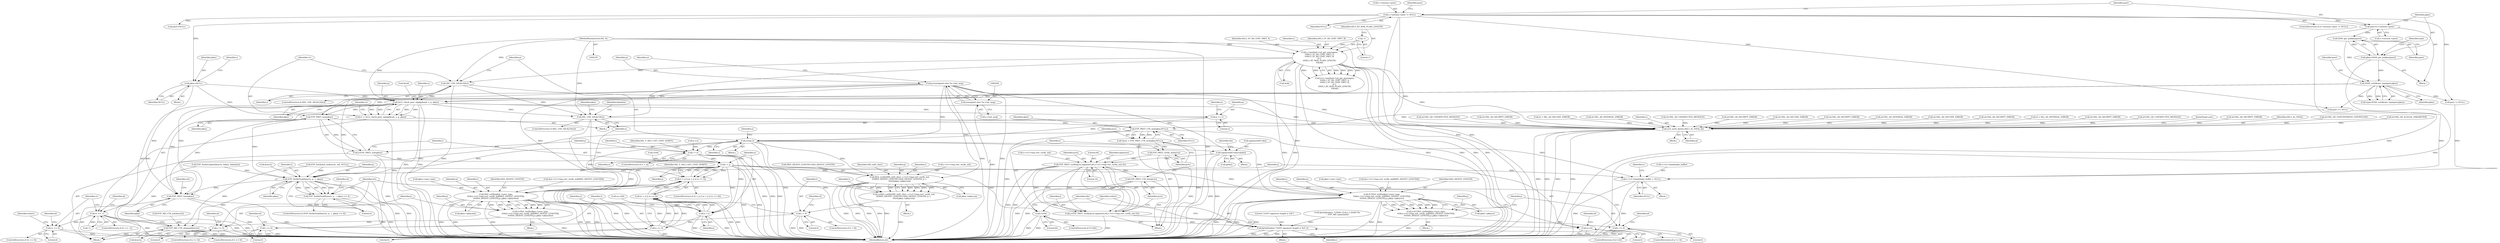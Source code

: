 digraph "0_openssl_1421e0c584ae9120ca1b88098f13d6d2e90b83a3@pointer" {
"1000297" [label="(Call,tls12_check_peer_sigalg(&md, s, p, pkey))"];
"1000291" [label="(Call,SSL_USE_SIGALGS(s))"];
"1000137" [label="(Call,s->method->ssl_get_message(s,\n\t\tSSL3_ST_SR_CERT_VRFY_A,\n\t\tSSL3_ST_SR_CERT_VRFY_B,\n\t\t-1,\n\t\tSSL3_RT_MAX_PLAIN_LENGTH,\n\t\t&ok))"];
"1000106" [label="(MethodParameterIn,SSL *s)"];
"1000141" [label="(Call,-1)"];
"1000261" [label="(Call,p=(unsigned char *)s->init_msg)"];
"1000263" [label="(Call,(unsigned char *)s->init_msg)"];
"1000183" [label="(Call,pkey=NULL)"];
"1000154" [label="(Call,s->session->peer != NULL)"];
"1000175" [label="(Call,X509_certificate_type(peer,pkey))"];
"1000171" [label="(Call,X509_get_pubkey(peer))"];
"1000162" [label="(Call,peer=s->session->peer)"];
"1000169" [label="(Call,pkey=X509_get_pubkey(peer))"];
"1000295" [label="(Call,rv = tls12_check_peer_sigalg(&md, s, p, pkey))"];
"1000304" [label="(Call,rv == -1)"];
"1000315" [label="(Call,rv == 0)"];
"1000328" [label="(Call,p += 2)"];
"1000334" [label="(Call,n2s(p,i))"];
"1000341" [label="(Call,i > n)"];
"1000358" [label="(Call,i > j)"];
"1000357" [label="(Call,(i > j) || (n > j) || (n <= 0))"];
"1000362" [label="(Call,n > j)"];
"1000361" [label="(Call,(n > j) || (n <= 0))"];
"1000365" [label="(Call,n <= 0)"];
"1000436" [label="(Call,EVP_VerifyFinal(&mctx, p , i, pkey))"];
"1000435" [label="(Call,EVP_VerifyFinal(&mctx, p , i, pkey) <= 0)"];
"1000720" [label="(Call,EVP_MD_CTX_cleanup(&mctx))"];
"1000723" [label="(Call,EVP_PKEY_free(pkey))"];
"1000461" [label="(Call,RSA_verify(NID_md5_sha1, s->s3->tmp.cert_verify_md,\n\t\t\tMD5_DIGEST_LENGTH+SHA_DIGEST_LENGTH, p, i, \n\t\t\t\t\t\t\tpkey->pkey.rsa))"];
"1000459" [label="(Call,i=RSA_verify(NID_md5_sha1, s->s3->tmp.cert_verify_md,\n\t\t\tMD5_DIGEST_LENGTH+SHA_DIGEST_LENGTH, p, i, \n\t\t\t\t\t\t\tpkey->pkey.rsa))"];
"1000481" [label="(Call,i < 0)"];
"1000493" [label="(Call,i == 0)"];
"1000514" [label="(Call,DSA_verify(pkey->save_type,\n\t\t\t&(s->s3->tmp.cert_verify_md[MD5_DIGEST_LENGTH]),\n\t\t\tSHA_DIGEST_LENGTH,p,i,pkey->pkey.dsa))"];
"1000512" [label="(Call,j=DSA_verify(pkey->save_type,\n\t\t\t&(s->s3->tmp.cert_verify_md[MD5_DIGEST_LENGTH]),\n\t\t\tSHA_DIGEST_LENGTH,p,i,pkey->pkey.dsa))"];
"1000537" [label="(Call,j <= 0)"];
"1000558" [label="(Call,ECDSA_verify(pkey->save_type,\n\t\t\t&(s->s3->tmp.cert_verify_md[MD5_DIGEST_LENGTH]),\n\t\t\tSHA_DIGEST_LENGTH,p,i,pkey->pkey.ec))"];
"1000556" [label="(Call,j=ECDSA_verify(pkey->save_type,\n\t\t\t&(s->s3->tmp.cert_verify_md[MD5_DIGEST_LENGTH]),\n\t\t\tSHA_DIGEST_LENGTH,p,i,pkey->pkey.ec))"];
"1000581" [label="(Call,j <= 0)"];
"1000617" [label="(Call,i!=64)"];
"1000621" [label="(Call,fprintf(stderr,\"GOST signature length is %d\",i))"];
"1000635" [label="(Call,signature[63-idx]=p[idx])"];
"1000646" [label="(Call,EVP_PKEY_verify(pctx,signature,64,s->s3->tmp.cert_verify_md,32))"];
"1000644" [label="(Call,j=EVP_PKEY_verify(pctx,signature,64,s->s3->tmp.cert_verify_md,32))"];
"1000661" [label="(Call,j<=0)"];
"1000658" [label="(Call,EVP_PKEY_CTX_free(pctx))"];
"1000354" [label="(Call,EVP_PKEY_size(pkey))"];
"1000352" [label="(Call,j=EVP_PKEY_size(pkey))"];
"1000611" [label="(Call,EVP_PKEY_CTX_new(pkey,NULL))"];
"1000609" [label="(Call,*pctx = EVP_PKEY_CTX_new(pkey,NULL))"];
"1000614" [label="(Call,EVP_PKEY_verify_init(pctx))"];
"1000706" [label="(Call,s->s3->handshake_buffer = NULL)"];
"1000377" [label="(Call,SSL_USE_SIGALGS(s))"];
"1000688" [label="(Call,ssl3_send_alert(s,SSL3_AL_FATAL,al))"];
"1000305" [label="(Identifier,rv)"];
"1000177" [label="(Identifier,pkey)"];
"1000342" [label="(Identifier,i)"];
"1000316" [label="(Identifier,rv)"];
"1000688" [label="(Call,ssl3_send_alert(s,SSL3_AL_FATAL,al))"];
"1000230" [label="(Call,al=SSL_AD_UNEXPECTED_MESSAGE)"];
"1000480" [label="(ControlStructure,if (i < 0))"];
"1000153" [label="(ControlStructure,if (s->session->peer != NULL))"];
"1000358" [label="(Call,i > j)"];
"1000645" [label="(Identifier,j)"];
"1000295" [label="(Call,rv = tls12_check_peer_sigalg(&md, s, p, pkey))"];
"1000493" [label="(Call,i == 0)"];
"1000699" [label="(Block,)"];
"1000712" [label="(Identifier,NULL)"];
"1000485" [label="(Call,al=SSL_AD_DECRYPT_ERROR)"];
"1000458" [label="(Block,)"];
"1000372" [label="(Call,al=SSL_AD_DECODE_ERROR)"];
"1000360" [label="(Identifier,j)"];
"1000556" [label="(Call,j=ECDSA_verify(pkey->save_type,\n\t\t\t&(s->s3->tmp.cert_verify_md[MD5_DIGEST_LENGTH]),\n\t\t\tSHA_DIGEST_LENGTH,p,i,pkey->pkey.ec))"];
"1000171" [label="(Call,X509_get_pubkey(peer))"];
"1000154" [label="(Call,s->session->peer != NULL)"];
"1000376" [label="(ControlStructure,if (SSL_USE_SIGALGS(s)))"];
"1000541" [label="(Call,al=SSL_AD_DECRYPT_ERROR)"];
"1000580" [label="(ControlStructure,if (j <= 0))"];
"1000512" [label="(Call,j=DSA_verify(pkey->save_type,\n\t\t\t&(s->s3->tmp.cert_verify_md[MD5_DIGEST_LENGTH]),\n\t\t\tSHA_DIGEST_LENGTH,p,i,pkey->pkey.dsa))"];
"1000354" [label="(Call,EVP_PKEY_size(pkey))"];
"1000415" [label="(Call,EVP_VerifyInit_ex(&mctx, md, NULL))"];
"1000663" [label="(Literal,0)"];
"1000172" [label="(Identifier,peer)"];
"1000265" [label="(Call,s->init_msg)"];
"1000460" [label="(Identifier,i)"];
"1000304" [label="(Call,rv == -1)"];
"1000627" [label="(Identifier,idx)"];
"1000403" [label="(Call,al=SSL_AD_INTERNAL_ERROR)"];
"1000462" [label="(Identifier,NID_md5_sha1)"];
"1000285" [label="(Call,i=64)"];
"1000293" [label="(Block,)"];
"1000612" [label="(Identifier,pkey)"];
"1000445" [label="(Identifier,al)"];
"1000514" [label="(Call,DSA_verify(pkey->save_type,\n\t\t\t&(s->s3->tmp.cert_verify_md[MD5_DIGEST_LENGTH]),\n\t\t\tSHA_DIGEST_LENGTH,p,i,pkey->pkey.dsa))"];
"1000494" [label="(Identifier,i)"];
"1000536" [label="(ControlStructure,if (j <= 0))"];
"1000666" [label="(Identifier,al)"];
"1000180" [label="(Call,peer=NULL)"];
"1000648" [label="(Identifier,signature)"];
"1000686" [label="(Block,)"];
"1000378" [label="(Identifier,s)"];
"1000624" [label="(Identifier,i)"];
"1000473" [label="(Identifier,p)"];
"1000359" [label="(Identifier,i)"];
"1000361" [label="(Call,(n > j) || (n <= 0))"];
"1000623" [label="(Literal,\"GOST signature length is %d\")"];
"1000455" [label="(Identifier,pkey)"];
"1000727" [label="(MethodReturn,int)"];
"1000498" [label="(Identifier,al)"];
"1000142" [label="(Literal,1)"];
"1000184" [label="(Identifier,pkey)"];
"1000320" [label="(Identifier,al)"];
"1000357" [label="(Call,(i > j) || (n > j) || (n <= 0))"];
"1000621" [label="(Call,fprintf(stderr,\"GOST signature length is %d\",i))"];
"1000605" [label="(Block,)"];
"1000329" [label="(Identifier,p)"];
"1000135" [label="(Call,n=s->method->ssl_get_message(s,\n\t\tSSL3_ST_SR_CERT_VRFY_A,\n\t\tSSL3_ST_SR_CERT_VRFY_B,\n\t\t-1,\n\t\tSSL3_RT_MAX_PLAIN_LENGTH,\n\t\t&ok))"];
"1000706" [label="(Call,s->s3->handshake_buffer = NULL)"];
"1000461" [label="(Call,RSA_verify(NID_md5_sha1, s->s3->tmp.cert_verify_md,\n\t\t\tMD5_DIGEST_LENGTH+SHA_DIGEST_LENGTH, p, i, \n\t\t\t\t\t\t\tpkey->pkey.rsa))"];
"1000542" [label="(Identifier,al)"];
"1000618" [label="(Identifier,i)"];
"1000658" [label="(Call,EVP_PKEY_CTX_free(pctx))"];
"1000572" [label="(Identifier,SHA_DIGEST_LENGTH)"];
"1000335" [label="(Identifier,p)"];
"1000262" [label="(Identifier,p)"];
"1000615" [label="(Identifier,pctx)"];
"1000614" [label="(Call,EVP_PKEY_verify_init(pctx))"];
"1000183" [label="(Call,pkey=NULL)"];
"1000495" [label="(Literal,0)"];
"1000574" [label="(Identifier,i)"];
"1000511" [label="(Block,)"];
"1000636" [label="(Call,signature[63-idx])"];
"1000348" [label="(Call,al=SSL_AD_DECODE_ERROR)"];
"1000271" [label="(Identifier,n)"];
"1000303" [label="(ControlStructure,if (rv == -1))"];
"1000366" [label="(Identifier,n)"];
"1000682" [label="(Identifier,ret)"];
"1000314" [label="(ControlStructure,if (rv == 0))"];
"1000635" [label="(Call,signature[63-idx]=p[idx])"];
"1000660" [label="(ControlStructure,if (j<=0))"];
"1000317" [label="(Literal,0)"];
"1000139" [label="(Identifier,SSL3_ST_SR_CERT_VRFY_A)"];
"1000310" [label="(Identifier,al)"];
"1000531" [label="(Call,pkey->pkey.dsa)"];
"1000315" [label="(Call,rv == 0)"];
"1000575" [label="(Call,pkey->pkey.ec)"];
"1000173" [label="(Call,type=X509_certificate_type(peer,pkey))"];
"1000573" [label="(Identifier,p)"];
"1000421" [label="(Call,EVP_VerifyUpdate(&mctx, hdata, hdatalen))"];
"1000324" [label="(Identifier,stderr)"];
"1000296" [label="(Identifier,rv)"];
"1000270" [label="(Call,n==64)"];
"1000332" [label="(Identifier,n)"];
"1000343" [label="(Identifier,n)"];
"1000609" [label="(Call,*pctx = EVP_PKEY_CTX_new(pkey,NULL))"];
"1000338" [label="(Identifier,n)"];
"1000665" [label="(Call,al=SSL_AD_DECRYPT_ERROR)"];
"1000650" [label="(Call,s->s3->tmp.cert_verify_md)"];
"1000161" [label="(Block,)"];
"1000346" [label="(Identifier,SSL_F_SSL3_GET_CERT_VERIFY)"];
"1000610" [label="(Identifier,pctx)"];
"1000336" [label="(Identifier,i)"];
"1000557" [label="(Identifier,j)"];
"1000309" [label="(Call,al = SSL_AD_INTERNAL_ERROR)"];
"1000323" [label="(Call,fprintf(stderr, \"USING TLSv1.2 HASH %s\n\", EVP_MD_name(md)))"];
"1000289" [label="(Block,)"];
"1000647" [label="(Identifier,pctx)"];
"1000724" [label="(Identifier,pkey)"];
"1000353" [label="(Identifier,j)"];
"1000649" [label="(Literal,64)"];
"1000716" [label="(Identifier,s)"];
"1000497" [label="(Call,al=SSL_AD_DECRYPT_ERROR)"];
"1000174" [label="(Identifier,type)"];
"1000175" [label="(Call,X509_certificate_type(peer,pkey))"];
"1000211" [label="(Call,al=SSL_AD_UNEXPECTED_MESSAGE)"];
"1000644" [label="(Call,j=EVP_PKEY_verify(pctx,signature,64,s->s3->tmp.cert_verify_md,32))"];
"1000106" [label="(MethodParameterIn,SSL *s)"];
"1000723" [label="(Call,EVP_PKEY_free(pkey))"];
"1000185" [label="(Identifier,NULL)"];
"1000726" [label="(Identifier,ret)"];
"1000475" [label="(Call,pkey->pkey.rsa)"];
"1000474" [label="(Identifier,i)"];
"1000370" [label="(Identifier,SSL_F_SSL3_GET_CERT_VERIFY)"];
"1000340" [label="(ControlStructure,if (i > n))"];
"1000583" [label="(Literal,0)"];
"1000620" [label="(Block,)"];
"1000692" [label="(JumpTarget,end:)"];
"1000539" [label="(Literal,0)"];
"1000585" [label="(Call,al=SSL_AD_DECRYPT_ERROR)"];
"1000292" [label="(Identifier,s)"];
"1000463" [label="(Call,s->s3->tmp.cert_verify_md)"];
"1000690" [label="(Identifier,SSL3_AL_FATAL)"];
"1000529" [label="(Identifier,p)"];
"1000302" [label="(Identifier,pkey)"];
"1000162" [label="(Call,peer=s->session->peer)"];
"1000513" [label="(Identifier,j)"];
"1000367" [label="(Literal,0)"];
"1000297" [label="(Call,tls12_check_peer_sigalg(&md, s, p, pkey))"];
"1000301" [label="(Identifier,p)"];
"1000470" [label="(Call,MD5_DIGEST_LENGTH+SHA_DIGEST_LENGTH)"];
"1000486" [label="(Identifier,al)"];
"1000677" [label="(Call,al=SSL_AD_UNSUPPORTED_CERTIFICATE)"];
"1000616" [label="(ControlStructure,if (i!=64))"];
"1000291" [label="(Call,SSL_USE_SIGALGS(s))"];
"1000721" [label="(Call,&mctx)"];
"1000439" [label="(Identifier,p)"];
"1000530" [label="(Identifier,i)"];
"1000633" [label="(Identifier,idx)"];
"1000141" [label="(Call,-1)"];
"1000191" [label="(Identifier,s)"];
"1000169" [label="(Call,pkey=X509_get_pubkey(peer))"];
"1000341" [label="(Call,i > n)"];
"1000437" [label="(Call,&mctx)"];
"1000492" [label="(ControlStructure,if (i == 0))"];
"1000528" [label="(Identifier,SHA_DIGEST_LENGTH)"];
"1000207" [label="(Call,peer != NULL)"];
"1000483" [label="(Literal,0)"];
"1000377" [label="(Call,SSL_USE_SIGALGS(s))"];
"1000558" [label="(Call,ECDSA_verify(pkey->save_type,\n\t\t\t&(s->s3->tmp.cert_verify_md[MD5_DIGEST_LENGTH]),\n\t\t\tSHA_DIGEST_LENGTH,p,i,pkey->pkey.ec))"];
"1000337" [label="(Call,n-=2)"];
"1000160" [label="(Identifier,NULL)"];
"1000537" [label="(Call,j <= 0)"];
"1000382" [label="(Identifier,hdatalen)"];
"1000107" [label="(Block,)"];
"1000356" [label="(ControlStructure,if ((i > j) || (n > j) || (n <= 0)))"];
"1000657" [label="(Literal,32)"];
"1000362" [label="(Call,n > j)"];
"1000181" [label="(Identifier,peer)"];
"1000138" [label="(Identifier,s)"];
"1000622" [label="(Identifier,stderr)"];
"1000586" [label="(Identifier,al)"];
"1000661" [label="(Call,j<=0)"];
"1000662" [label="(Identifier,j)"];
"1000243" [label="(Call,al=SSL_AD_ILLEGAL_PARAMETER)"];
"1000155" [label="(Call,s->session->peer)"];
"1000290" [label="(ControlStructure,if (SSL_USE_SIGALGS(s)))"];
"1000352" [label="(Call,j=EVP_PKEY_size(pkey))"];
"1000132" [label="(Call,EVP_MD_CTX_init(&mctx))"];
"1000611" [label="(Call,EVP_PKEY_CTX_new(pkey,NULL))"];
"1000440" [label="(Identifier,i)"];
"1000559" [label="(Call,pkey->save_type)"];
"1000720" [label="(Call,EVP_MD_CTX_cleanup(&mctx))"];
"1000334" [label="(Call,n2s(p,i))"];
"1000176" [label="(Identifier,peer)"];
"1000261" [label="(Call,p=(unsigned char *)s->init_msg)"];
"1000263" [label="(Call,(unsigned char *)s->init_msg)"];
"1000330" [label="(Literal,2)"];
"1000257" [label="(Call,al=SSL_AD_UNEXPECTED_MESSAGE)"];
"1000365" [label="(Call,n <= 0)"];
"1000459" [label="(Call,i=RSA_verify(NID_md5_sha1, s->s3->tmp.cert_verify_md,\n\t\t\tMD5_DIGEST_LENGTH+SHA_DIGEST_LENGTH, p, i, \n\t\t\t\t\t\t\tpkey->pkey.rsa))"];
"1000646" [label="(Call,EVP_PKEY_verify(pctx,signature,64,s->s3->tmp.cert_verify_md,32))"];
"1000444" [label="(Call,al=SSL_AD_DECRYPT_ERROR)"];
"1000163" [label="(Identifier,peer)"];
"1000482" [label="(Identifier,i)"];
"1000581" [label="(Call,j <= 0)"];
"1000436" [label="(Call,EVP_VerifyFinal(&mctx, p , i, pkey))"];
"1000328" [label="(Call,p += 2)"];
"1000140" [label="(Identifier,SSL3_ST_SR_CERT_VRFY_B)"];
"1000137" [label="(Call,s->method->ssl_get_message(s,\n\t\tSSL3_ST_SR_CERT_VRFY_A,\n\t\tSSL3_ST_SR_CERT_VRFY_B,\n\t\t-1,\n\t\tSSL3_RT_MAX_PLAIN_LENGTH,\n\t\t&ok))"];
"1000562" [label="(Call,&(s->s3->tmp.cert_verify_md[MD5_DIGEST_LENGTH]))"];
"1000691" [label="(Identifier,al)"];
"1000518" [label="(Call,&(s->s3->tmp.cert_verify_md[MD5_DIGEST_LENGTH]))"];
"1000298" [label="(Call,&md)"];
"1000617" [label="(Call,i!=64)"];
"1000619" [label="(Literal,64)"];
"1000144" [label="(Call,&ok)"];
"1000434" [label="(ControlStructure,if (EVP_VerifyFinal(&mctx, p , i, pkey) <= 0))"];
"1000179" [label="(Block,)"];
"1000441" [label="(Identifier,pkey)"];
"1000634" [label="(Block,)"];
"1000442" [label="(Literal,0)"];
"1000300" [label="(Identifier,s)"];
"1000319" [label="(Call,al = SSL_AD_DECODE_ERROR)"];
"1000363" [label="(Identifier,n)"];
"1000613" [label="(Identifier,NULL)"];
"1000223" [label="(Call,peer == NULL)"];
"1000164" [label="(Call,s->session->peer)"];
"1000430" [label="(Call,al=SSL_AD_INTERNAL_ERROR)"];
"1000170" [label="(Identifier,pkey)"];
"1000555" [label="(Block,)"];
"1000435" [label="(Call,EVP_VerifyFinal(&mctx, p , i, pkey) <= 0)"];
"1000306" [label="(Call,-1)"];
"1000538" [label="(Identifier,j)"];
"1000689" [label="(Identifier,s)"];
"1000582" [label="(Identifier,j)"];
"1000355" [label="(Identifier,pkey)"];
"1000364" [label="(Identifier,j)"];
"1000707" [label="(Call,s->s3->handshake_buffer)"];
"1000481" [label="(Call,i < 0)"];
"1000515" [label="(Call,pkey->save_type)"];
"1000659" [label="(Identifier,pctx)"];
"1000641" [label="(Call,p[idx])"];
"1000143" [label="(Identifier,SSL3_RT_MAX_PLAIN_LENGTH)"];
"1000297" -> "1000295"  [label="AST: "];
"1000297" -> "1000302"  [label="CFG: "];
"1000298" -> "1000297"  [label="AST: "];
"1000300" -> "1000297"  [label="AST: "];
"1000301" -> "1000297"  [label="AST: "];
"1000302" -> "1000297"  [label="AST: "];
"1000295" -> "1000297"  [label="CFG: "];
"1000297" -> "1000727"  [label="DDG: "];
"1000297" -> "1000727"  [label="DDG: "];
"1000297" -> "1000295"  [label="DDG: "];
"1000297" -> "1000295"  [label="DDG: "];
"1000297" -> "1000295"  [label="DDG: "];
"1000297" -> "1000295"  [label="DDG: "];
"1000291" -> "1000297"  [label="DDG: "];
"1000106" -> "1000297"  [label="DDG: "];
"1000261" -> "1000297"  [label="DDG: "];
"1000183" -> "1000297"  [label="DDG: "];
"1000175" -> "1000297"  [label="DDG: "];
"1000297" -> "1000328"  [label="DDG: "];
"1000297" -> "1000354"  [label="DDG: "];
"1000297" -> "1000377"  [label="DDG: "];
"1000297" -> "1000688"  [label="DDG: "];
"1000297" -> "1000723"  [label="DDG: "];
"1000291" -> "1000290"  [label="AST: "];
"1000291" -> "1000292"  [label="CFG: "];
"1000292" -> "1000291"  [label="AST: "];
"1000296" -> "1000291"  [label="CFG: "];
"1000335" -> "1000291"  [label="CFG: "];
"1000291" -> "1000727"  [label="DDG: "];
"1000137" -> "1000291"  [label="DDG: "];
"1000106" -> "1000291"  [label="DDG: "];
"1000291" -> "1000377"  [label="DDG: "];
"1000291" -> "1000688"  [label="DDG: "];
"1000137" -> "1000135"  [label="AST: "];
"1000137" -> "1000144"  [label="CFG: "];
"1000138" -> "1000137"  [label="AST: "];
"1000139" -> "1000137"  [label="AST: "];
"1000140" -> "1000137"  [label="AST: "];
"1000141" -> "1000137"  [label="AST: "];
"1000143" -> "1000137"  [label="AST: "];
"1000144" -> "1000137"  [label="AST: "];
"1000135" -> "1000137"  [label="CFG: "];
"1000137" -> "1000727"  [label="DDG: "];
"1000137" -> "1000727"  [label="DDG: "];
"1000137" -> "1000727"  [label="DDG: "];
"1000137" -> "1000727"  [label="DDG: "];
"1000137" -> "1000727"  [label="DDG: "];
"1000137" -> "1000727"  [label="DDG: "];
"1000137" -> "1000135"  [label="DDG: "];
"1000137" -> "1000135"  [label="DDG: "];
"1000137" -> "1000135"  [label="DDG: "];
"1000137" -> "1000135"  [label="DDG: "];
"1000137" -> "1000135"  [label="DDG: "];
"1000137" -> "1000135"  [label="DDG: "];
"1000106" -> "1000137"  [label="DDG: "];
"1000141" -> "1000137"  [label="DDG: "];
"1000137" -> "1000377"  [label="DDG: "];
"1000137" -> "1000688"  [label="DDG: "];
"1000106" -> "1000105"  [label="AST: "];
"1000106" -> "1000727"  [label="DDG: "];
"1000106" -> "1000377"  [label="DDG: "];
"1000106" -> "1000688"  [label="DDG: "];
"1000141" -> "1000142"  [label="CFG: "];
"1000142" -> "1000141"  [label="AST: "];
"1000143" -> "1000141"  [label="CFG: "];
"1000261" -> "1000107"  [label="AST: "];
"1000261" -> "1000263"  [label="CFG: "];
"1000262" -> "1000261"  [label="AST: "];
"1000263" -> "1000261"  [label="AST: "];
"1000271" -> "1000261"  [label="CFG: "];
"1000261" -> "1000727"  [label="DDG: "];
"1000261" -> "1000727"  [label="DDG: "];
"1000263" -> "1000261"  [label="DDG: "];
"1000261" -> "1000334"  [label="DDG: "];
"1000261" -> "1000436"  [label="DDG: "];
"1000261" -> "1000461"  [label="DDG: "];
"1000261" -> "1000514"  [label="DDG: "];
"1000261" -> "1000558"  [label="DDG: "];
"1000261" -> "1000635"  [label="DDG: "];
"1000263" -> "1000265"  [label="CFG: "];
"1000264" -> "1000263"  [label="AST: "];
"1000265" -> "1000263"  [label="AST: "];
"1000263" -> "1000727"  [label="DDG: "];
"1000183" -> "1000179"  [label="AST: "];
"1000183" -> "1000185"  [label="CFG: "];
"1000184" -> "1000183"  [label="AST: "];
"1000185" -> "1000183"  [label="AST: "];
"1000191" -> "1000183"  [label="CFG: "];
"1000154" -> "1000183"  [label="DDG: "];
"1000183" -> "1000354"  [label="DDG: "];
"1000183" -> "1000723"  [label="DDG: "];
"1000154" -> "1000153"  [label="AST: "];
"1000154" -> "1000160"  [label="CFG: "];
"1000155" -> "1000154"  [label="AST: "];
"1000160" -> "1000154"  [label="AST: "];
"1000163" -> "1000154"  [label="CFG: "];
"1000181" -> "1000154"  [label="CFG: "];
"1000154" -> "1000727"  [label="DDG: "];
"1000154" -> "1000727"  [label="DDG: "];
"1000154" -> "1000162"  [label="DDG: "];
"1000154" -> "1000180"  [label="DDG: "];
"1000154" -> "1000207"  [label="DDG: "];
"1000154" -> "1000223"  [label="DDG: "];
"1000175" -> "1000173"  [label="AST: "];
"1000175" -> "1000177"  [label="CFG: "];
"1000176" -> "1000175"  [label="AST: "];
"1000177" -> "1000175"  [label="AST: "];
"1000173" -> "1000175"  [label="CFG: "];
"1000175" -> "1000173"  [label="DDG: "];
"1000175" -> "1000173"  [label="DDG: "];
"1000171" -> "1000175"  [label="DDG: "];
"1000169" -> "1000175"  [label="DDG: "];
"1000175" -> "1000207"  [label="DDG: "];
"1000175" -> "1000223"  [label="DDG: "];
"1000175" -> "1000354"  [label="DDG: "];
"1000175" -> "1000723"  [label="DDG: "];
"1000171" -> "1000169"  [label="AST: "];
"1000171" -> "1000172"  [label="CFG: "];
"1000172" -> "1000171"  [label="AST: "];
"1000169" -> "1000171"  [label="CFG: "];
"1000171" -> "1000169"  [label="DDG: "];
"1000162" -> "1000171"  [label="DDG: "];
"1000162" -> "1000161"  [label="AST: "];
"1000162" -> "1000164"  [label="CFG: "];
"1000163" -> "1000162"  [label="AST: "];
"1000164" -> "1000162"  [label="AST: "];
"1000170" -> "1000162"  [label="CFG: "];
"1000162" -> "1000727"  [label="DDG: "];
"1000169" -> "1000161"  [label="AST: "];
"1000170" -> "1000169"  [label="AST: "];
"1000174" -> "1000169"  [label="CFG: "];
"1000169" -> "1000727"  [label="DDG: "];
"1000295" -> "1000293"  [label="AST: "];
"1000296" -> "1000295"  [label="AST: "];
"1000305" -> "1000295"  [label="CFG: "];
"1000295" -> "1000727"  [label="DDG: "];
"1000295" -> "1000304"  [label="DDG: "];
"1000304" -> "1000303"  [label="AST: "];
"1000304" -> "1000306"  [label="CFG: "];
"1000305" -> "1000304"  [label="AST: "];
"1000306" -> "1000304"  [label="AST: "];
"1000310" -> "1000304"  [label="CFG: "];
"1000316" -> "1000304"  [label="CFG: "];
"1000304" -> "1000727"  [label="DDG: "];
"1000304" -> "1000727"  [label="DDG: "];
"1000304" -> "1000727"  [label="DDG: "];
"1000306" -> "1000304"  [label="DDG: "];
"1000304" -> "1000315"  [label="DDG: "];
"1000315" -> "1000314"  [label="AST: "];
"1000315" -> "1000317"  [label="CFG: "];
"1000316" -> "1000315"  [label="AST: "];
"1000317" -> "1000315"  [label="AST: "];
"1000320" -> "1000315"  [label="CFG: "];
"1000324" -> "1000315"  [label="CFG: "];
"1000315" -> "1000727"  [label="DDG: "];
"1000315" -> "1000727"  [label="DDG: "];
"1000328" -> "1000293"  [label="AST: "];
"1000328" -> "1000330"  [label="CFG: "];
"1000329" -> "1000328"  [label="AST: "];
"1000330" -> "1000328"  [label="AST: "];
"1000332" -> "1000328"  [label="CFG: "];
"1000328" -> "1000334"  [label="DDG: "];
"1000334" -> "1000289"  [label="AST: "];
"1000334" -> "1000336"  [label="CFG: "];
"1000335" -> "1000334"  [label="AST: "];
"1000336" -> "1000334"  [label="AST: "];
"1000338" -> "1000334"  [label="CFG: "];
"1000334" -> "1000727"  [label="DDG: "];
"1000334" -> "1000727"  [label="DDG: "];
"1000334" -> "1000341"  [label="DDG: "];
"1000334" -> "1000436"  [label="DDG: "];
"1000334" -> "1000461"  [label="DDG: "];
"1000334" -> "1000514"  [label="DDG: "];
"1000334" -> "1000558"  [label="DDG: "];
"1000334" -> "1000635"  [label="DDG: "];
"1000341" -> "1000340"  [label="AST: "];
"1000341" -> "1000343"  [label="CFG: "];
"1000342" -> "1000341"  [label="AST: "];
"1000343" -> "1000341"  [label="AST: "];
"1000346" -> "1000341"  [label="CFG: "];
"1000353" -> "1000341"  [label="CFG: "];
"1000341" -> "1000727"  [label="DDG: "];
"1000341" -> "1000727"  [label="DDG: "];
"1000341" -> "1000727"  [label="DDG: "];
"1000337" -> "1000341"  [label="DDG: "];
"1000341" -> "1000358"  [label="DDG: "];
"1000341" -> "1000362"  [label="DDG: "];
"1000358" -> "1000357"  [label="AST: "];
"1000358" -> "1000360"  [label="CFG: "];
"1000359" -> "1000358"  [label="AST: "];
"1000360" -> "1000358"  [label="AST: "];
"1000363" -> "1000358"  [label="CFG: "];
"1000357" -> "1000358"  [label="CFG: "];
"1000358" -> "1000727"  [label="DDG: "];
"1000358" -> "1000727"  [label="DDG: "];
"1000358" -> "1000357"  [label="DDG: "];
"1000358" -> "1000357"  [label="DDG: "];
"1000285" -> "1000358"  [label="DDG: "];
"1000352" -> "1000358"  [label="DDG: "];
"1000358" -> "1000362"  [label="DDG: "];
"1000358" -> "1000436"  [label="DDG: "];
"1000358" -> "1000461"  [label="DDG: "];
"1000358" -> "1000514"  [label="DDG: "];
"1000358" -> "1000558"  [label="DDG: "];
"1000358" -> "1000617"  [label="DDG: "];
"1000357" -> "1000356"  [label="AST: "];
"1000357" -> "1000361"  [label="CFG: "];
"1000361" -> "1000357"  [label="AST: "];
"1000370" -> "1000357"  [label="CFG: "];
"1000378" -> "1000357"  [label="CFG: "];
"1000357" -> "1000727"  [label="DDG: "];
"1000357" -> "1000727"  [label="DDG: "];
"1000357" -> "1000727"  [label="DDG: "];
"1000361" -> "1000357"  [label="DDG: "];
"1000361" -> "1000357"  [label="DDG: "];
"1000362" -> "1000361"  [label="AST: "];
"1000362" -> "1000364"  [label="CFG: "];
"1000363" -> "1000362"  [label="AST: "];
"1000364" -> "1000362"  [label="AST: "];
"1000366" -> "1000362"  [label="CFG: "];
"1000361" -> "1000362"  [label="CFG: "];
"1000362" -> "1000727"  [label="DDG: "];
"1000362" -> "1000727"  [label="DDG: "];
"1000362" -> "1000361"  [label="DDG: "];
"1000362" -> "1000361"  [label="DDG: "];
"1000270" -> "1000362"  [label="DDG: "];
"1000362" -> "1000365"  [label="DDG: "];
"1000361" -> "1000365"  [label="CFG: "];
"1000365" -> "1000361"  [label="AST: "];
"1000361" -> "1000727"  [label="DDG: "];
"1000361" -> "1000727"  [label="DDG: "];
"1000365" -> "1000361"  [label="DDG: "];
"1000365" -> "1000361"  [label="DDG: "];
"1000365" -> "1000367"  [label="CFG: "];
"1000366" -> "1000365"  [label="AST: "];
"1000367" -> "1000365"  [label="AST: "];
"1000365" -> "1000727"  [label="DDG: "];
"1000436" -> "1000435"  [label="AST: "];
"1000436" -> "1000441"  [label="CFG: "];
"1000437" -> "1000436"  [label="AST: "];
"1000439" -> "1000436"  [label="AST: "];
"1000440" -> "1000436"  [label="AST: "];
"1000441" -> "1000436"  [label="AST: "];
"1000442" -> "1000436"  [label="CFG: "];
"1000436" -> "1000727"  [label="DDG: "];
"1000436" -> "1000727"  [label="DDG: "];
"1000436" -> "1000435"  [label="DDG: "];
"1000436" -> "1000435"  [label="DDG: "];
"1000436" -> "1000435"  [label="DDG: "];
"1000436" -> "1000435"  [label="DDG: "];
"1000421" -> "1000436"  [label="DDG: "];
"1000415" -> "1000436"  [label="DDG: "];
"1000354" -> "1000436"  [label="DDG: "];
"1000436" -> "1000720"  [label="DDG: "];
"1000436" -> "1000723"  [label="DDG: "];
"1000435" -> "1000434"  [label="AST: "];
"1000435" -> "1000442"  [label="CFG: "];
"1000442" -> "1000435"  [label="AST: "];
"1000445" -> "1000435"  [label="CFG: "];
"1000682" -> "1000435"  [label="CFG: "];
"1000435" -> "1000727"  [label="DDG: "];
"1000435" -> "1000727"  [label="DDG: "];
"1000720" -> "1000107"  [label="AST: "];
"1000720" -> "1000721"  [label="CFG: "];
"1000721" -> "1000720"  [label="AST: "];
"1000724" -> "1000720"  [label="CFG: "];
"1000720" -> "1000727"  [label="DDG: "];
"1000720" -> "1000727"  [label="DDG: "];
"1000421" -> "1000720"  [label="DDG: "];
"1000415" -> "1000720"  [label="DDG: "];
"1000132" -> "1000720"  [label="DDG: "];
"1000723" -> "1000107"  [label="AST: "];
"1000723" -> "1000724"  [label="CFG: "];
"1000724" -> "1000723"  [label="AST: "];
"1000726" -> "1000723"  [label="CFG: "];
"1000723" -> "1000727"  [label="DDG: "];
"1000723" -> "1000727"  [label="DDG: "];
"1000611" -> "1000723"  [label="DDG: "];
"1000354" -> "1000723"  [label="DDG: "];
"1000461" -> "1000459"  [label="AST: "];
"1000461" -> "1000475"  [label="CFG: "];
"1000462" -> "1000461"  [label="AST: "];
"1000463" -> "1000461"  [label="AST: "];
"1000470" -> "1000461"  [label="AST: "];
"1000473" -> "1000461"  [label="AST: "];
"1000474" -> "1000461"  [label="AST: "];
"1000475" -> "1000461"  [label="AST: "];
"1000459" -> "1000461"  [label="CFG: "];
"1000461" -> "1000727"  [label="DDG: "];
"1000461" -> "1000727"  [label="DDG: "];
"1000461" -> "1000727"  [label="DDG: "];
"1000461" -> "1000727"  [label="DDG: "];
"1000461" -> "1000727"  [label="DDG: "];
"1000461" -> "1000459"  [label="DDG: "];
"1000461" -> "1000459"  [label="DDG: "];
"1000461" -> "1000459"  [label="DDG: "];
"1000461" -> "1000459"  [label="DDG: "];
"1000461" -> "1000459"  [label="DDG: "];
"1000461" -> "1000459"  [label="DDG: "];
"1000459" -> "1000458"  [label="AST: "];
"1000460" -> "1000459"  [label="AST: "];
"1000482" -> "1000459"  [label="CFG: "];
"1000459" -> "1000727"  [label="DDG: "];
"1000459" -> "1000481"  [label="DDG: "];
"1000481" -> "1000480"  [label="AST: "];
"1000481" -> "1000483"  [label="CFG: "];
"1000482" -> "1000481"  [label="AST: "];
"1000483" -> "1000481"  [label="AST: "];
"1000486" -> "1000481"  [label="CFG: "];
"1000494" -> "1000481"  [label="CFG: "];
"1000481" -> "1000727"  [label="DDG: "];
"1000481" -> "1000727"  [label="DDG: "];
"1000481" -> "1000493"  [label="DDG: "];
"1000493" -> "1000492"  [label="AST: "];
"1000493" -> "1000495"  [label="CFG: "];
"1000494" -> "1000493"  [label="AST: "];
"1000495" -> "1000493"  [label="AST: "];
"1000498" -> "1000493"  [label="CFG: "];
"1000682" -> "1000493"  [label="CFG: "];
"1000493" -> "1000727"  [label="DDG: "];
"1000493" -> "1000727"  [label="DDG: "];
"1000514" -> "1000512"  [label="AST: "];
"1000514" -> "1000531"  [label="CFG: "];
"1000515" -> "1000514"  [label="AST: "];
"1000518" -> "1000514"  [label="AST: "];
"1000528" -> "1000514"  [label="AST: "];
"1000529" -> "1000514"  [label="AST: "];
"1000530" -> "1000514"  [label="AST: "];
"1000531" -> "1000514"  [label="AST: "];
"1000512" -> "1000514"  [label="CFG: "];
"1000514" -> "1000727"  [label="DDG: "];
"1000514" -> "1000727"  [label="DDG: "];
"1000514" -> "1000727"  [label="DDG: "];
"1000514" -> "1000727"  [label="DDG: "];
"1000514" -> "1000727"  [label="DDG: "];
"1000514" -> "1000727"  [label="DDG: "];
"1000514" -> "1000512"  [label="DDG: "];
"1000514" -> "1000512"  [label="DDG: "];
"1000514" -> "1000512"  [label="DDG: "];
"1000514" -> "1000512"  [label="DDG: "];
"1000514" -> "1000512"  [label="DDG: "];
"1000514" -> "1000512"  [label="DDG: "];
"1000512" -> "1000511"  [label="AST: "];
"1000513" -> "1000512"  [label="AST: "];
"1000538" -> "1000512"  [label="CFG: "];
"1000512" -> "1000727"  [label="DDG: "];
"1000512" -> "1000537"  [label="DDG: "];
"1000537" -> "1000536"  [label="AST: "];
"1000537" -> "1000539"  [label="CFG: "];
"1000538" -> "1000537"  [label="AST: "];
"1000539" -> "1000537"  [label="AST: "];
"1000542" -> "1000537"  [label="CFG: "];
"1000682" -> "1000537"  [label="CFG: "];
"1000537" -> "1000727"  [label="DDG: "];
"1000537" -> "1000727"  [label="DDG: "];
"1000558" -> "1000556"  [label="AST: "];
"1000558" -> "1000575"  [label="CFG: "];
"1000559" -> "1000558"  [label="AST: "];
"1000562" -> "1000558"  [label="AST: "];
"1000572" -> "1000558"  [label="AST: "];
"1000573" -> "1000558"  [label="AST: "];
"1000574" -> "1000558"  [label="AST: "];
"1000575" -> "1000558"  [label="AST: "];
"1000556" -> "1000558"  [label="CFG: "];
"1000558" -> "1000727"  [label="DDG: "];
"1000558" -> "1000727"  [label="DDG: "];
"1000558" -> "1000727"  [label="DDG: "];
"1000558" -> "1000727"  [label="DDG: "];
"1000558" -> "1000727"  [label="DDG: "];
"1000558" -> "1000727"  [label="DDG: "];
"1000558" -> "1000556"  [label="DDG: "];
"1000558" -> "1000556"  [label="DDG: "];
"1000558" -> "1000556"  [label="DDG: "];
"1000558" -> "1000556"  [label="DDG: "];
"1000558" -> "1000556"  [label="DDG: "];
"1000558" -> "1000556"  [label="DDG: "];
"1000556" -> "1000555"  [label="AST: "];
"1000557" -> "1000556"  [label="AST: "];
"1000582" -> "1000556"  [label="CFG: "];
"1000556" -> "1000727"  [label="DDG: "];
"1000556" -> "1000581"  [label="DDG: "];
"1000581" -> "1000580"  [label="AST: "];
"1000581" -> "1000583"  [label="CFG: "];
"1000582" -> "1000581"  [label="AST: "];
"1000583" -> "1000581"  [label="AST: "];
"1000586" -> "1000581"  [label="CFG: "];
"1000682" -> "1000581"  [label="CFG: "];
"1000581" -> "1000727"  [label="DDG: "];
"1000581" -> "1000727"  [label="DDG: "];
"1000617" -> "1000616"  [label="AST: "];
"1000617" -> "1000619"  [label="CFG: "];
"1000618" -> "1000617"  [label="AST: "];
"1000619" -> "1000617"  [label="AST: "];
"1000622" -> "1000617"  [label="CFG: "];
"1000627" -> "1000617"  [label="CFG: "];
"1000617" -> "1000727"  [label="DDG: "];
"1000617" -> "1000727"  [label="DDG: "];
"1000617" -> "1000621"  [label="DDG: "];
"1000621" -> "1000620"  [label="AST: "];
"1000621" -> "1000624"  [label="CFG: "];
"1000622" -> "1000621"  [label="AST: "];
"1000623" -> "1000621"  [label="AST: "];
"1000624" -> "1000621"  [label="AST: "];
"1000627" -> "1000621"  [label="CFG: "];
"1000621" -> "1000727"  [label="DDG: "];
"1000621" -> "1000727"  [label="DDG: "];
"1000621" -> "1000727"  [label="DDG: "];
"1000323" -> "1000621"  [label="DDG: "];
"1000635" -> "1000634"  [label="AST: "];
"1000635" -> "1000641"  [label="CFG: "];
"1000636" -> "1000635"  [label="AST: "];
"1000641" -> "1000635"  [label="AST: "];
"1000633" -> "1000635"  [label="CFG: "];
"1000635" -> "1000727"  [label="DDG: "];
"1000635" -> "1000727"  [label="DDG: "];
"1000635" -> "1000646"  [label="DDG: "];
"1000646" -> "1000644"  [label="AST: "];
"1000646" -> "1000657"  [label="CFG: "];
"1000647" -> "1000646"  [label="AST: "];
"1000648" -> "1000646"  [label="AST: "];
"1000649" -> "1000646"  [label="AST: "];
"1000650" -> "1000646"  [label="AST: "];
"1000657" -> "1000646"  [label="AST: "];
"1000644" -> "1000646"  [label="CFG: "];
"1000646" -> "1000727"  [label="DDG: "];
"1000646" -> "1000727"  [label="DDG: "];
"1000646" -> "1000644"  [label="DDG: "];
"1000646" -> "1000644"  [label="DDG: "];
"1000646" -> "1000644"  [label="DDG: "];
"1000646" -> "1000644"  [label="DDG: "];
"1000646" -> "1000644"  [label="DDG: "];
"1000614" -> "1000646"  [label="DDG: "];
"1000646" -> "1000658"  [label="DDG: "];
"1000644" -> "1000605"  [label="AST: "];
"1000645" -> "1000644"  [label="AST: "];
"1000659" -> "1000644"  [label="CFG: "];
"1000644" -> "1000727"  [label="DDG: "];
"1000644" -> "1000661"  [label="DDG: "];
"1000661" -> "1000660"  [label="AST: "];
"1000661" -> "1000663"  [label="CFG: "];
"1000662" -> "1000661"  [label="AST: "];
"1000663" -> "1000661"  [label="AST: "];
"1000666" -> "1000661"  [label="CFG: "];
"1000682" -> "1000661"  [label="CFG: "];
"1000661" -> "1000727"  [label="DDG: "];
"1000661" -> "1000727"  [label="DDG: "];
"1000658" -> "1000605"  [label="AST: "];
"1000658" -> "1000659"  [label="CFG: "];
"1000659" -> "1000658"  [label="AST: "];
"1000662" -> "1000658"  [label="CFG: "];
"1000658" -> "1000727"  [label="DDG: "];
"1000658" -> "1000727"  [label="DDG: "];
"1000354" -> "1000352"  [label="AST: "];
"1000354" -> "1000355"  [label="CFG: "];
"1000355" -> "1000354"  [label="AST: "];
"1000352" -> "1000354"  [label="CFG: "];
"1000354" -> "1000352"  [label="DDG: "];
"1000354" -> "1000611"  [label="DDG: "];
"1000352" -> "1000107"  [label="AST: "];
"1000353" -> "1000352"  [label="AST: "];
"1000359" -> "1000352"  [label="CFG: "];
"1000352" -> "1000727"  [label="DDG: "];
"1000611" -> "1000609"  [label="AST: "];
"1000611" -> "1000613"  [label="CFG: "];
"1000612" -> "1000611"  [label="AST: "];
"1000613" -> "1000611"  [label="AST: "];
"1000609" -> "1000611"  [label="CFG: "];
"1000611" -> "1000727"  [label="DDG: "];
"1000611" -> "1000609"  [label="DDG: "];
"1000611" -> "1000609"  [label="DDG: "];
"1000223" -> "1000611"  [label="DDG: "];
"1000611" -> "1000706"  [label="DDG: "];
"1000609" -> "1000605"  [label="AST: "];
"1000610" -> "1000609"  [label="AST: "];
"1000615" -> "1000609"  [label="CFG: "];
"1000609" -> "1000727"  [label="DDG: "];
"1000609" -> "1000614"  [label="DDG: "];
"1000614" -> "1000605"  [label="AST: "];
"1000614" -> "1000615"  [label="CFG: "];
"1000615" -> "1000614"  [label="AST: "];
"1000618" -> "1000614"  [label="CFG: "];
"1000614" -> "1000727"  [label="DDG: "];
"1000706" -> "1000699"  [label="AST: "];
"1000706" -> "1000712"  [label="CFG: "];
"1000707" -> "1000706"  [label="AST: "];
"1000712" -> "1000706"  [label="AST: "];
"1000716" -> "1000706"  [label="CFG: "];
"1000706" -> "1000727"  [label="DDG: "];
"1000706" -> "1000727"  [label="DDG: "];
"1000223" -> "1000706"  [label="DDG: "];
"1000207" -> "1000706"  [label="DDG: "];
"1000415" -> "1000706"  [label="DDG: "];
"1000377" -> "1000376"  [label="AST: "];
"1000377" -> "1000378"  [label="CFG: "];
"1000378" -> "1000377"  [label="AST: "];
"1000382" -> "1000377"  [label="CFG: "];
"1000455" -> "1000377"  [label="CFG: "];
"1000377" -> "1000727"  [label="DDG: "];
"1000377" -> "1000727"  [label="DDG: "];
"1000377" -> "1000688"  [label="DDG: "];
"1000688" -> "1000686"  [label="AST: "];
"1000688" -> "1000691"  [label="CFG: "];
"1000689" -> "1000688"  [label="AST: "];
"1000690" -> "1000688"  [label="AST: "];
"1000691" -> "1000688"  [label="AST: "];
"1000692" -> "1000688"  [label="CFG: "];
"1000688" -> "1000727"  [label="DDG: "];
"1000688" -> "1000727"  [label="DDG: "];
"1000688" -> "1000727"  [label="DDG: "];
"1000688" -> "1000727"  [label="DDG: "];
"1000309" -> "1000688"  [label="DDG: "];
"1000677" -> "1000688"  [label="DDG: "];
"1000497" -> "1000688"  [label="DDG: "];
"1000403" -> "1000688"  [label="DDG: "];
"1000585" -> "1000688"  [label="DDG: "];
"1000444" -> "1000688"  [label="DDG: "];
"1000211" -> "1000688"  [label="DDG: "];
"1000665" -> "1000688"  [label="DDG: "];
"1000243" -> "1000688"  [label="DDG: "];
"1000319" -> "1000688"  [label="DDG: "];
"1000348" -> "1000688"  [label="DDG: "];
"1000485" -> "1000688"  [label="DDG: "];
"1000372" -> "1000688"  [label="DDG: "];
"1000257" -> "1000688"  [label="DDG: "];
"1000541" -> "1000688"  [label="DDG: "];
"1000230" -> "1000688"  [label="DDG: "];
"1000430" -> "1000688"  [label="DDG: "];
}
